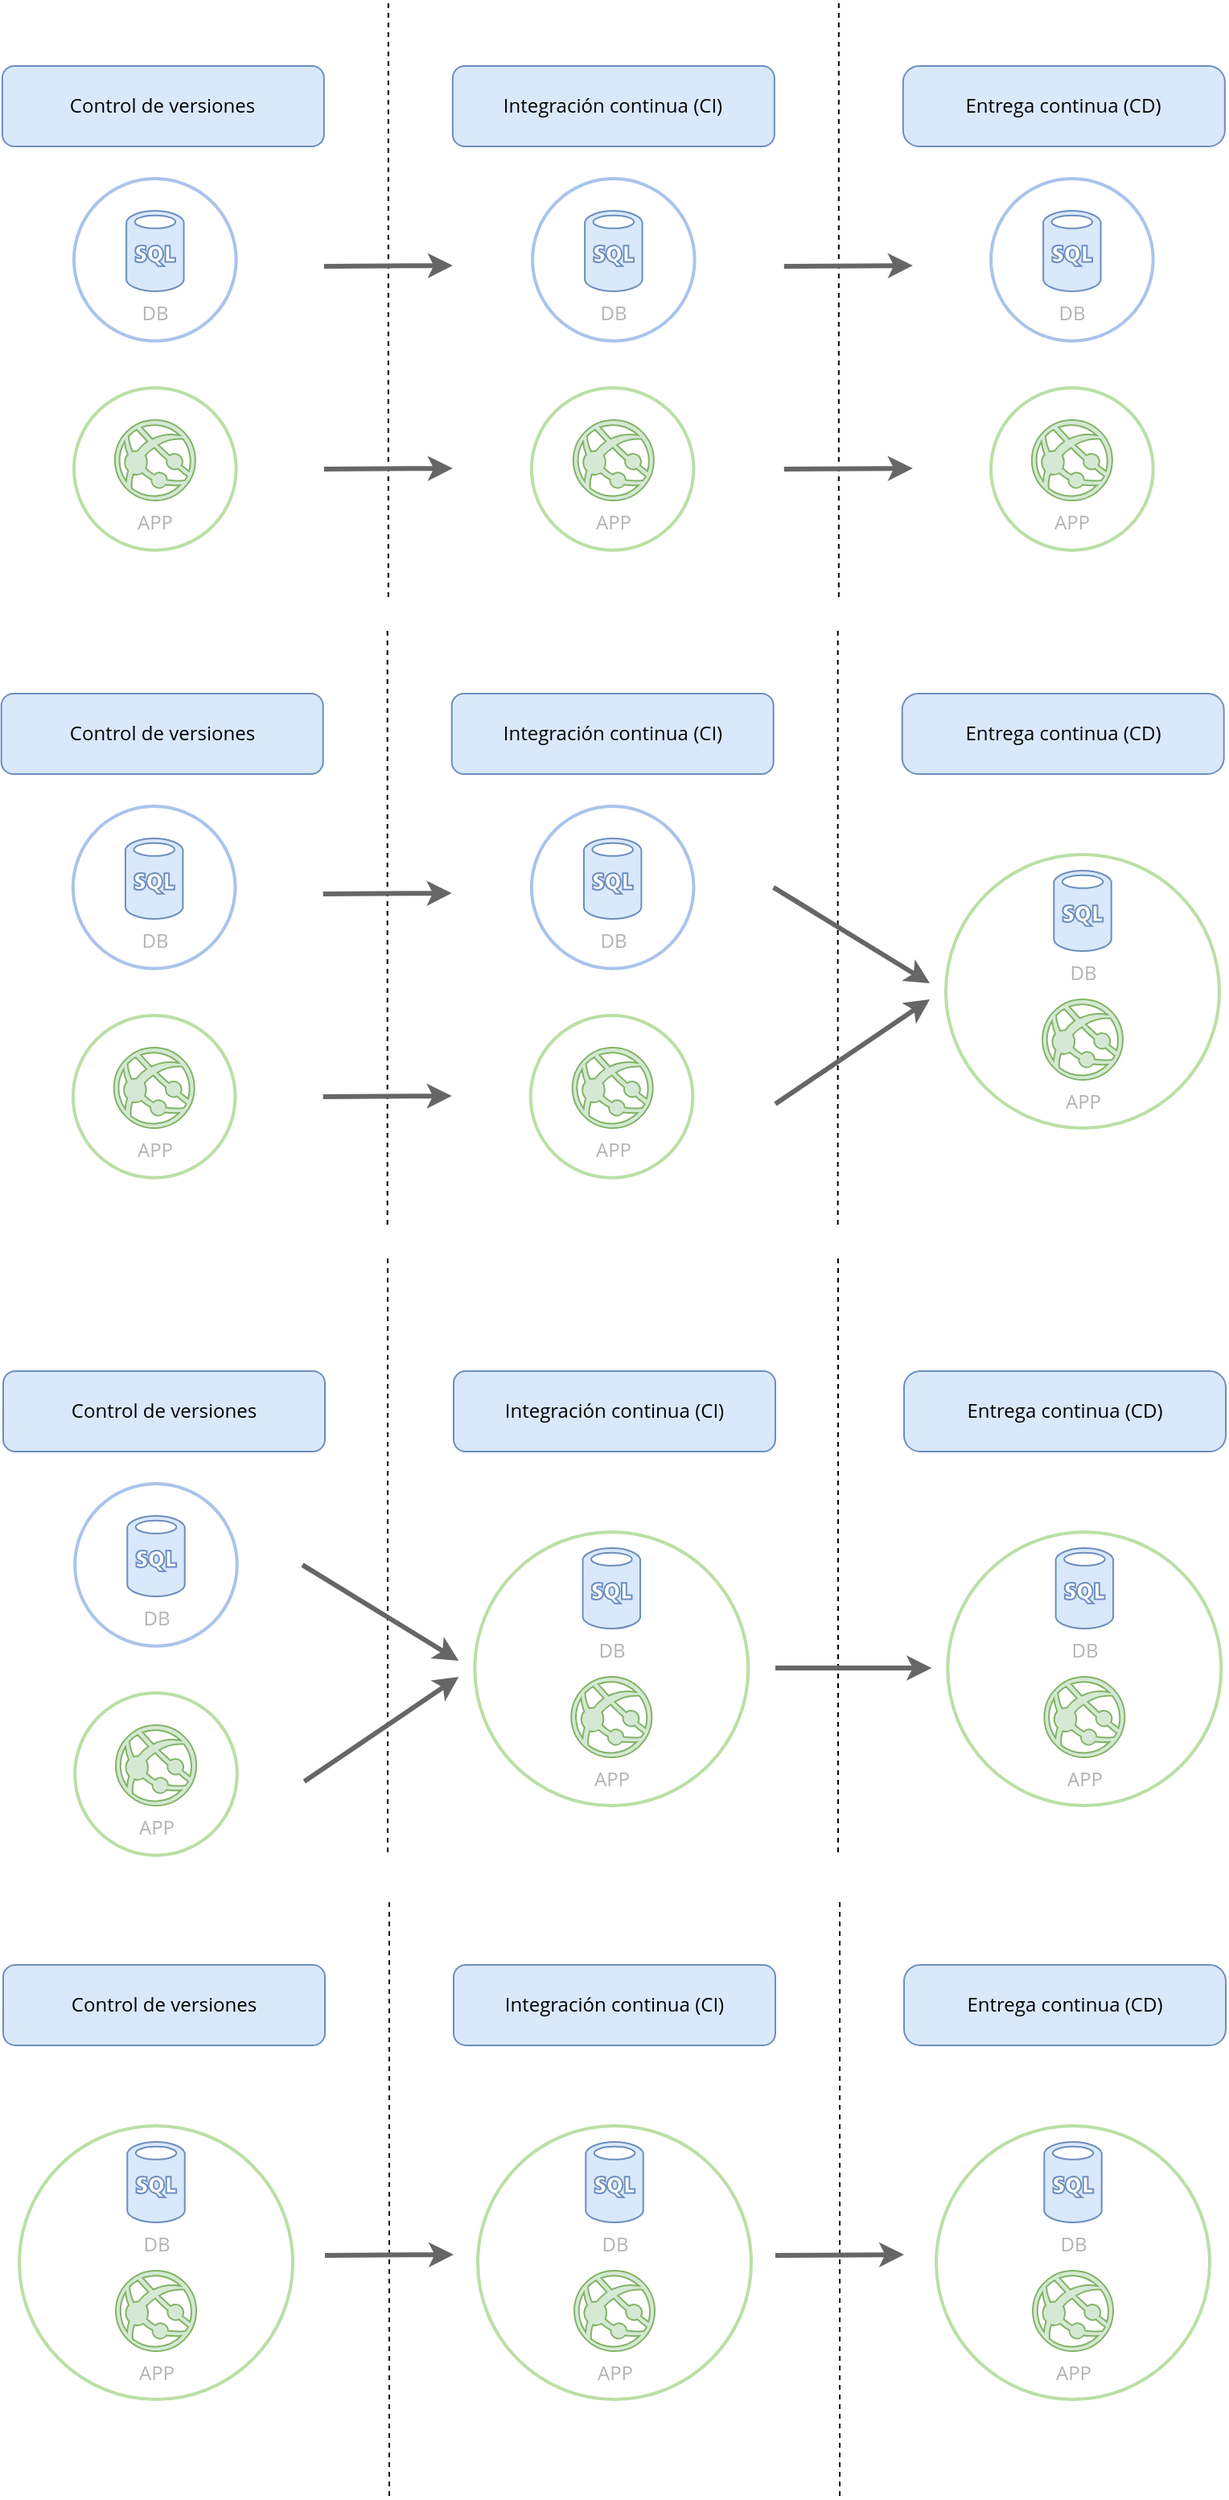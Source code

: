 <mxfile version="13.0.1" type="github">
  <diagram id="gpCpd4C2CqXltoKwv3tZ" name="Escenarios">
    <mxGraphModel dx="946" dy="574" grid="1" gridSize="10" guides="1" tooltips="1" connect="1" arrows="1" fold="1" page="1" pageScale="1" pageWidth="827" pageHeight="1169" math="0" shadow="0" extFonts="Monaco^https://fonts.googleapis.com/css?family=Monaco|Open Sans^https://fonts.googleapis.com/css?family=Open+Sans">
      <root>
        <mxCell id="0" />
        <mxCell id="1" parent="0" />
        <mxCell id="Q8Wm_trZoOTeBr5sEfMa-1" value="Control de versiones" style="rounded=1;whiteSpace=wrap;html=1;fillColor=#dae8fc;strokeColor=#6c8ebf;fontFamily=Open Sans;FType=g;" parent="1" vertex="1">
          <mxGeometry x="32.84" y="440" width="200" height="50" as="geometry" />
        </mxCell>
        <mxCell id="Q8Wm_trZoOTeBr5sEfMa-2" value="Integración continua (CI)" style="rounded=1;whiteSpace=wrap;html=1;fillColor=#dae8fc;strokeColor=#6c8ebf;fontFamily=Open Sans;FType=g;" parent="1" vertex="1">
          <mxGeometry x="312.84" y="440" width="200" height="50" as="geometry" />
        </mxCell>
        <mxCell id="Q8Wm_trZoOTeBr5sEfMa-3" value="Entrega continua (CD)" style="rounded=1;whiteSpace=wrap;html=1;fillColor=#dae8fc;strokeColor=#6c8ebf;arcSize=20;fontFamily=Open Sans;FType=g;" parent="1" vertex="1">
          <mxGeometry x="592.84" y="440" width="200" height="50" as="geometry" />
        </mxCell>
        <mxCell id="Q8Wm_trZoOTeBr5sEfMa-4" value="" style="endArrow=none;dashed=1;html=1;fontFamily=Open Sans;FType=g;" parent="1" edge="1">
          <mxGeometry width="50" height="50" relative="1" as="geometry">
            <mxPoint x="272.84" y="770" as="sourcePoint" />
            <mxPoint x="272.84" y="400" as="targetPoint" />
          </mxGeometry>
        </mxCell>
        <mxCell id="Q8Wm_trZoOTeBr5sEfMa-5" value="" style="endArrow=none;dashed=1;html=1;fontFamily=Open Sans;FType=g;" parent="1" edge="1">
          <mxGeometry width="50" height="50" relative="1" as="geometry">
            <mxPoint x="552.84" y="770" as="sourcePoint" />
            <mxPoint x="552.84" y="400" as="targetPoint" />
          </mxGeometry>
        </mxCell>
        <mxCell id="Q8Wm_trZoOTeBr5sEfMa-6" value="" style="endArrow=classic;html=1;fontColor=#B3B3B3;fillColor=#f5f5f5;strokeColor=#666666;strokeWidth=3;fontFamily=Open Sans;FType=g;" parent="1" edge="1">
          <mxGeometry width="50" height="50" relative="1" as="geometry">
            <mxPoint x="232.84" y="564.5" as="sourcePoint" />
            <mxPoint x="312.84" y="564" as="targetPoint" />
          </mxGeometry>
        </mxCell>
        <mxCell id="Q8Wm_trZoOTeBr5sEfMa-7" value="" style="endArrow=classic;html=1;fontColor=#B3B3B3;fillColor=#f5f5f5;strokeColor=#666666;strokeWidth=3;fontFamily=Open Sans;FType=g;" parent="1" edge="1">
          <mxGeometry width="50" height="50" relative="1" as="geometry">
            <mxPoint x="512.84" y="560.42" as="sourcePoint" />
            <mxPoint x="610" y="620" as="targetPoint" />
          </mxGeometry>
        </mxCell>
        <mxCell id="Q8Wm_trZoOTeBr5sEfMa-8" value="DB" style="verticalLabelPosition=bottom;html=1;verticalAlign=top;align=center;strokeColor=#6c8ebf;fillColor=#dae8fc;shape=mxgraph.azure.sql_database;fontColor=#B3B3B3;fontFamily=Open Sans;FType=g;" parent="1" vertex="1">
          <mxGeometry x="109.98" y="530" width="35.71" height="50" as="geometry" />
        </mxCell>
        <mxCell id="Q8Wm_trZoOTeBr5sEfMa-9" value="APP" style="verticalLabelPosition=bottom;html=1;verticalAlign=top;align=center;strokeColor=#82b366;fillColor=#d5e8d4;shape=mxgraph.azure.azure_website;pointerEvents=1;fontColor=#B3B3B3;fontFamily=Open Sans;FType=g;" parent="1" vertex="1">
          <mxGeometry x="102.84" y="660" width="50" height="50" as="geometry" />
        </mxCell>
        <mxCell id="hevtfb3yxUW6k2UNjcC5-3" value="DB" style="verticalLabelPosition=bottom;html=1;verticalAlign=top;align=center;strokeColor=#6c8ebf;fillColor=#dae8fc;shape=mxgraph.azure.sql_database;fontColor=#B3B3B3;fontFamily=Open Sans;FType=g;" parent="1" vertex="1">
          <mxGeometry x="394.98" y="530" width="35.71" height="50" as="geometry" />
        </mxCell>
        <mxCell id="hevtfb3yxUW6k2UNjcC5-4" value="APP" style="verticalLabelPosition=bottom;html=1;verticalAlign=top;align=center;strokeColor=#82b366;fillColor=#d5e8d4;shape=mxgraph.azure.azure_website;pointerEvents=1;fontColor=#B3B3B3;fontFamily=Open Sans;FType=g;" parent="1" vertex="1">
          <mxGeometry x="387.84" y="660" width="50" height="50" as="geometry" />
        </mxCell>
        <mxCell id="hevtfb3yxUW6k2UNjcC5-7" value="" style="endArrow=classic;html=1;fontColor=#B3B3B3;fillColor=#f5f5f5;strokeColor=#666666;strokeWidth=3;fontFamily=Open Sans;FType=g;" parent="1" edge="1">
          <mxGeometry width="50" height="50" relative="1" as="geometry">
            <mxPoint x="232.84" y="690.5" as="sourcePoint" />
            <mxPoint x="312.84" y="690" as="targetPoint" />
          </mxGeometry>
        </mxCell>
        <mxCell id="hevtfb3yxUW6k2UNjcC5-8" value="" style="endArrow=classic;html=1;fontColor=#B3B3B3;fillColor=#f5f5f5;strokeColor=#666666;strokeWidth=3;fontFamily=Open Sans;FType=g;" parent="1" edge="1">
          <mxGeometry width="50" height="50" relative="1" as="geometry">
            <mxPoint x="514" y="695" as="sourcePoint" />
            <mxPoint x="610" y="630" as="targetPoint" />
          </mxGeometry>
        </mxCell>
        <mxCell id="hevtfb3yxUW6k2UNjcC5-13" value="" style="group;fontColor=#B3B3B3;fontFamily=Open Sans;FType=g;" parent="1" vertex="1" connectable="0">
          <mxGeometry x="77.41" y="640" width="100.84" height="110" as="geometry" />
        </mxCell>
        <mxCell id="hevtfb3yxUW6k2UNjcC5-14" value="" style="ellipse;whiteSpace=wrap;html=1;aspect=fixed;fillColor=none;strokeColor=#B9E0A5;strokeWidth=2;fontFamily=Open Sans;FType=g;" parent="hevtfb3yxUW6k2UNjcC5-13" vertex="1">
          <mxGeometry width="100.833" height="100.833" as="geometry" />
        </mxCell>
        <mxCell id="hevtfb3yxUW6k2UNjcC5-21" value="" style="group;fontColor=#B3B3B3;fontFamily=Open Sans;FType=g;" parent="1" vertex="1" connectable="0">
          <mxGeometry x="361.84" y="640" width="100.84" height="110" as="geometry" />
        </mxCell>
        <mxCell id="hevtfb3yxUW6k2UNjcC5-22" value="" style="ellipse;whiteSpace=wrap;html=1;aspect=fixed;fillColor=none;strokeColor=#B9E0A5;strokeWidth=2;fontFamily=Open Sans;FType=g;" parent="hevtfb3yxUW6k2UNjcC5-21" vertex="1">
          <mxGeometry width="100.833" height="100.833" as="geometry" />
        </mxCell>
        <mxCell id="hevtfb3yxUW6k2UNjcC5-25" value="" style="group;fontColor=#B3B3B3;fontFamily=Open Sans;FType=g;" parent="1" vertex="1" connectable="0">
          <mxGeometry x="77.4" y="510" width="100.84" height="110" as="geometry" />
        </mxCell>
        <mxCell id="hevtfb3yxUW6k2UNjcC5-26" value="" style="ellipse;whiteSpace=wrap;html=1;aspect=fixed;fillColor=none;strokeColor=#A9C4EB;strokeWidth=2;fontFamily=Open Sans;FType=g;" parent="hevtfb3yxUW6k2UNjcC5-25" vertex="1">
          <mxGeometry width="100.833" height="100.833" as="geometry" />
        </mxCell>
        <mxCell id="hevtfb3yxUW6k2UNjcC5-27" value="" style="ellipse;whiteSpace=wrap;html=1;aspect=fixed;fillColor=none;strokeColor=#A9C4EB;strokeWidth=2;fontFamily=Open Sans;FType=g;" parent="1" vertex="1">
          <mxGeometry x="362.42" y="510" width="100.833" height="100.833" as="geometry" />
        </mxCell>
        <mxCell id="pNMtXCgzxsCSnRQOP8oh-1" value="Control de versiones" style="rounded=1;whiteSpace=wrap;html=1;fillColor=#dae8fc;strokeColor=#6c8ebf;fontFamily=Open Sans;FType=g;" vertex="1" parent="1">
          <mxGeometry x="33.42" y="50" width="200" height="50" as="geometry" />
        </mxCell>
        <mxCell id="pNMtXCgzxsCSnRQOP8oh-2" value="Integración continua (CI)" style="rounded=1;whiteSpace=wrap;html=1;fillColor=#dae8fc;strokeColor=#6c8ebf;fontFamily=Open Sans;FType=g;" vertex="1" parent="1">
          <mxGeometry x="313.42" y="50" width="200" height="50" as="geometry" />
        </mxCell>
        <mxCell id="pNMtXCgzxsCSnRQOP8oh-3" value="Entrega continua (CD)" style="rounded=1;whiteSpace=wrap;html=1;fillColor=#dae8fc;strokeColor=#6c8ebf;arcSize=20;fontFamily=Open Sans;FType=g;" vertex="1" parent="1">
          <mxGeometry x="593.42" y="50" width="200" height="50" as="geometry" />
        </mxCell>
        <mxCell id="pNMtXCgzxsCSnRQOP8oh-4" value="" style="endArrow=none;dashed=1;html=1;fontFamily=Open Sans;FType=g;" edge="1" parent="1">
          <mxGeometry width="50" height="50" relative="1" as="geometry">
            <mxPoint x="273.42" y="380" as="sourcePoint" />
            <mxPoint x="273.42" y="10" as="targetPoint" />
          </mxGeometry>
        </mxCell>
        <mxCell id="pNMtXCgzxsCSnRQOP8oh-5" value="" style="endArrow=none;dashed=1;html=1;fontFamily=Open Sans;FType=g;" edge="1" parent="1">
          <mxGeometry width="50" height="50" relative="1" as="geometry">
            <mxPoint x="553.42" y="380" as="sourcePoint" />
            <mxPoint x="553.42" y="10" as="targetPoint" />
          </mxGeometry>
        </mxCell>
        <mxCell id="pNMtXCgzxsCSnRQOP8oh-6" value="" style="endArrow=classic;html=1;fontColor=#B3B3B3;fillColor=#f5f5f5;strokeColor=#666666;strokeWidth=3;fontFamily=Open Sans;FType=g;" edge="1" parent="1">
          <mxGeometry width="50" height="50" relative="1" as="geometry">
            <mxPoint x="233.42" y="174.5" as="sourcePoint" />
            <mxPoint x="313.42" y="174" as="targetPoint" />
          </mxGeometry>
        </mxCell>
        <mxCell id="pNMtXCgzxsCSnRQOP8oh-7" value="" style="endArrow=classic;html=1;fontColor=#B3B3B3;fillColor=#f5f5f5;strokeColor=#666666;strokeWidth=3;fontFamily=Open Sans;FType=g;" edge="1" parent="1">
          <mxGeometry width="50" height="50" relative="1" as="geometry">
            <mxPoint x="519.42" y="174.5" as="sourcePoint" />
            <mxPoint x="599.42" y="174" as="targetPoint" />
          </mxGeometry>
        </mxCell>
        <mxCell id="pNMtXCgzxsCSnRQOP8oh-8" value="DB" style="verticalLabelPosition=bottom;html=1;verticalAlign=top;align=center;strokeColor=#6c8ebf;fillColor=#dae8fc;shape=mxgraph.azure.sql_database;fontColor=#B3B3B3;fontFamily=Open Sans;FType=g;" vertex="1" parent="1">
          <mxGeometry x="110.56" y="140" width="35.71" height="50" as="geometry" />
        </mxCell>
        <mxCell id="pNMtXCgzxsCSnRQOP8oh-9" value="APP" style="verticalLabelPosition=bottom;html=1;verticalAlign=top;align=center;strokeColor=#82b366;fillColor=#d5e8d4;shape=mxgraph.azure.azure_website;pointerEvents=1;fontColor=#B3B3B3;fontFamily=Open Sans;FType=g;" vertex="1" parent="1">
          <mxGeometry x="103.42" y="270" width="50" height="50" as="geometry" />
        </mxCell>
        <mxCell id="pNMtXCgzxsCSnRQOP8oh-10" value="DB" style="verticalLabelPosition=bottom;html=1;verticalAlign=top;align=center;strokeColor=#6c8ebf;fillColor=#dae8fc;shape=mxgraph.azure.sql_database;fontColor=#B3B3B3;fontFamily=Open Sans;FType=g;" vertex="1" parent="1">
          <mxGeometry x="395.56" y="140" width="35.71" height="50" as="geometry" />
        </mxCell>
        <mxCell id="pNMtXCgzxsCSnRQOP8oh-11" value="APP" style="verticalLabelPosition=bottom;html=1;verticalAlign=top;align=center;strokeColor=#82b366;fillColor=#d5e8d4;shape=mxgraph.azure.azure_website;pointerEvents=1;fontColor=#B3B3B3;fontFamily=Open Sans;FType=g;" vertex="1" parent="1">
          <mxGeometry x="388.42" y="270" width="50" height="50" as="geometry" />
        </mxCell>
        <mxCell id="pNMtXCgzxsCSnRQOP8oh-12" value="DB" style="verticalLabelPosition=bottom;html=1;verticalAlign=top;align=center;strokeColor=#6c8ebf;fillColor=#dae8fc;shape=mxgraph.azure.sql_database;fontColor=#B3B3B3;fontFamily=Open Sans;FType=g;" vertex="1" parent="1">
          <mxGeometry x="680.56" y="140" width="35.71" height="50" as="geometry" />
        </mxCell>
        <mxCell id="pNMtXCgzxsCSnRQOP8oh-13" value="APP" style="verticalLabelPosition=bottom;html=1;verticalAlign=top;align=center;strokeColor=#82b366;fillColor=#d5e8d4;shape=mxgraph.azure.azure_website;pointerEvents=1;fontColor=#B3B3B3;fontFamily=Open Sans;FType=g;" vertex="1" parent="1">
          <mxGeometry x="673.42" y="270" width="50" height="50" as="geometry" />
        </mxCell>
        <mxCell id="pNMtXCgzxsCSnRQOP8oh-14" value="" style="endArrow=classic;html=1;fontColor=#B3B3B3;fillColor=#f5f5f5;strokeColor=#666666;strokeWidth=3;fontFamily=Open Sans;FType=g;" edge="1" parent="1">
          <mxGeometry width="50" height="50" relative="1" as="geometry">
            <mxPoint x="233.42" y="300.5" as="sourcePoint" />
            <mxPoint x="313.42" y="300" as="targetPoint" />
          </mxGeometry>
        </mxCell>
        <mxCell id="pNMtXCgzxsCSnRQOP8oh-15" value="" style="endArrow=classic;html=1;fontColor=#B3B3B3;fillColor=#f5f5f5;strokeColor=#666666;strokeWidth=3;fontFamily=Open Sans;FType=g;" edge="1" parent="1">
          <mxGeometry width="50" height="50" relative="1" as="geometry">
            <mxPoint x="519.42" y="300.5" as="sourcePoint" />
            <mxPoint x="599.42" y="300" as="targetPoint" />
          </mxGeometry>
        </mxCell>
        <mxCell id="pNMtXCgzxsCSnRQOP8oh-16" value="" style="group;fontColor=#B3B3B3;fontFamily=Open Sans;FType=g;" vertex="1" connectable="0" parent="1">
          <mxGeometry x="77.99" y="250" width="100.84" height="110" as="geometry" />
        </mxCell>
        <mxCell id="pNMtXCgzxsCSnRQOP8oh-17" value="" style="ellipse;whiteSpace=wrap;html=1;aspect=fixed;fillColor=none;strokeColor=#B9E0A5;strokeWidth=2;fontFamily=Open Sans;FType=g;" vertex="1" parent="pNMtXCgzxsCSnRQOP8oh-16">
          <mxGeometry width="100.833" height="100.833" as="geometry" />
        </mxCell>
        <mxCell id="pNMtXCgzxsCSnRQOP8oh-18" value="" style="group;fontColor=#B3B3B3;fontFamily=Open Sans;FType=g;" vertex="1" connectable="0" parent="1">
          <mxGeometry x="362.42" y="250" width="100.84" height="110" as="geometry" />
        </mxCell>
        <mxCell id="pNMtXCgzxsCSnRQOP8oh-19" value="" style="ellipse;whiteSpace=wrap;html=1;aspect=fixed;fillColor=none;strokeColor=#B9E0A5;strokeWidth=2;fontFamily=Open Sans;FType=g;" vertex="1" parent="pNMtXCgzxsCSnRQOP8oh-18">
          <mxGeometry width="100.833" height="100.833" as="geometry" />
        </mxCell>
        <mxCell id="pNMtXCgzxsCSnRQOP8oh-20" value="" style="group;fontColor=#B3B3B3;fontFamily=Open Sans;FType=g;" vertex="1" connectable="0" parent="1">
          <mxGeometry x="648.01" y="250" width="100.84" height="110" as="geometry" />
        </mxCell>
        <mxCell id="pNMtXCgzxsCSnRQOP8oh-21" value="" style="ellipse;whiteSpace=wrap;html=1;aspect=fixed;fillColor=none;strokeColor=#B9E0A5;strokeWidth=2;fontFamily=Open Sans;FType=g;" vertex="1" parent="pNMtXCgzxsCSnRQOP8oh-20">
          <mxGeometry width="100.833" height="100.833" as="geometry" />
        </mxCell>
        <mxCell id="pNMtXCgzxsCSnRQOP8oh-22" value="" style="group;fontColor=#B3B3B3;fontFamily=Open Sans;FType=g;" vertex="1" connectable="0" parent="1">
          <mxGeometry x="77.98" y="120" width="100.84" height="110" as="geometry" />
        </mxCell>
        <mxCell id="pNMtXCgzxsCSnRQOP8oh-23" value="" style="ellipse;whiteSpace=wrap;html=1;aspect=fixed;fillColor=none;strokeColor=#A9C4EB;strokeWidth=2;fontFamily=Open Sans;FType=g;" vertex="1" parent="pNMtXCgzxsCSnRQOP8oh-22">
          <mxGeometry width="100.833" height="100.833" as="geometry" />
        </mxCell>
        <mxCell id="pNMtXCgzxsCSnRQOP8oh-24" value="" style="ellipse;whiteSpace=wrap;html=1;aspect=fixed;fillColor=none;strokeColor=#A9C4EB;strokeWidth=2;fontFamily=Open Sans;FType=g;" vertex="1" parent="1">
          <mxGeometry x="363" y="120" width="100.833" height="100.833" as="geometry" />
        </mxCell>
        <mxCell id="pNMtXCgzxsCSnRQOP8oh-25" value="" style="ellipse;whiteSpace=wrap;html=1;aspect=fixed;fillColor=none;strokeColor=#A9C4EB;strokeWidth=2;fontFamily=Open Sans;FType=g;" vertex="1" parent="1">
          <mxGeometry x="648.0" y="120" width="100.833" height="100.833" as="geometry" />
        </mxCell>
        <mxCell id="pNMtXCgzxsCSnRQOP8oh-26" value="" style="group;fontColor=#B3B3B3;fontFamily=Open Sans;" vertex="1" connectable="0" parent="1">
          <mxGeometry x="620" y="540" width="170" height="170" as="geometry" />
        </mxCell>
        <mxCell id="pNMtXCgzxsCSnRQOP8oh-27" value="" style="ellipse;whiteSpace=wrap;html=1;aspect=fixed;fillColor=none;strokeColor=#B9E0A5;strokeWidth=2;fontFamily=Open Sans;" vertex="1" parent="pNMtXCgzxsCSnRQOP8oh-26">
          <mxGeometry width="170" height="170" as="geometry" />
        </mxCell>
        <mxCell id="pNMtXCgzxsCSnRQOP8oh-28" value="DB" style="verticalLabelPosition=bottom;html=1;verticalAlign=top;align=center;strokeColor=#6c8ebf;fillColor=#dae8fc;shape=mxgraph.azure.sql_database;fontColor=#B3B3B3;fontFamily=Open Sans;" vertex="1" parent="pNMtXCgzxsCSnRQOP8oh-26">
          <mxGeometry x="67.15" y="10" width="35.71" height="50" as="geometry" />
        </mxCell>
        <mxCell id="pNMtXCgzxsCSnRQOP8oh-29" value="APP" style="verticalLabelPosition=bottom;html=1;verticalAlign=top;align=center;strokeColor=#82b366;fillColor=#d5e8d4;shape=mxgraph.azure.azure_website;pointerEvents=1;fontColor=#B3B3B3;fontFamily=Open Sans;" vertex="1" parent="pNMtXCgzxsCSnRQOP8oh-26">
          <mxGeometry x="60.01" y="90" width="50" height="50" as="geometry" />
        </mxCell>
        <mxCell id="eCs2_LsnMXVQsbCngzL3-1" value="Control de versiones" style="rounded=1;whiteSpace=wrap;html=1;fillColor=#dae8fc;strokeColor=#6c8ebf;fontFamily=Open Sans;FType=g;" vertex="1" parent="1">
          <mxGeometry x="34" y="861" width="200" height="50" as="geometry" />
        </mxCell>
        <mxCell id="eCs2_LsnMXVQsbCngzL3-2" value="Integración continua (CI)" style="rounded=1;whiteSpace=wrap;html=1;fillColor=#dae8fc;strokeColor=#6c8ebf;fontFamily=Open Sans;FType=g;" vertex="1" parent="1">
          <mxGeometry x="314" y="861" width="200" height="50" as="geometry" />
        </mxCell>
        <mxCell id="eCs2_LsnMXVQsbCngzL3-3" value="Entrega continua (CD)" style="rounded=1;whiteSpace=wrap;html=1;fillColor=#dae8fc;strokeColor=#6c8ebf;arcSize=20;fontFamily=Open Sans;FType=g;" vertex="1" parent="1">
          <mxGeometry x="594" y="861" width="200" height="50" as="geometry" />
        </mxCell>
        <mxCell id="eCs2_LsnMXVQsbCngzL3-4" value="" style="endArrow=none;dashed=1;html=1;fontFamily=Open Sans;FType=g;" edge="1" parent="1">
          <mxGeometry width="50" height="50" relative="1" as="geometry">
            <mxPoint x="272.99" y="1160" as="sourcePoint" />
            <mxPoint x="272.99" y="790" as="targetPoint" />
          </mxGeometry>
        </mxCell>
        <mxCell id="eCs2_LsnMXVQsbCngzL3-5" value="" style="endArrow=none;dashed=1;html=1;fontFamily=Open Sans;FType=g;" edge="1" parent="1">
          <mxGeometry width="50" height="50" relative="1" as="geometry">
            <mxPoint x="552.99" y="1160" as="sourcePoint" />
            <mxPoint x="552.99" y="790" as="targetPoint" />
          </mxGeometry>
        </mxCell>
        <mxCell id="eCs2_LsnMXVQsbCngzL3-7" value="" style="endArrow=classic;html=1;fontColor=#B3B3B3;fillColor=#f5f5f5;strokeColor=#666666;strokeWidth=3;fontFamily=Open Sans;FType=g;" edge="1" parent="1">
          <mxGeometry width="50" height="50" relative="1" as="geometry">
            <mxPoint x="513.99" y="1045.5" as="sourcePoint" />
            <mxPoint x="611.16" y="1045.5" as="targetPoint" />
          </mxGeometry>
        </mxCell>
        <mxCell id="eCs2_LsnMXVQsbCngzL3-8" value="DB" style="verticalLabelPosition=bottom;html=1;verticalAlign=top;align=center;strokeColor=#6c8ebf;fillColor=#dae8fc;shape=mxgraph.azure.sql_database;fontColor=#B3B3B3;fontFamily=Open Sans;FType=g;" vertex="1" parent="1">
          <mxGeometry x="111.14" y="951" width="35.71" height="50" as="geometry" />
        </mxCell>
        <mxCell id="eCs2_LsnMXVQsbCngzL3-9" value="APP" style="verticalLabelPosition=bottom;html=1;verticalAlign=top;align=center;strokeColor=#82b366;fillColor=#d5e8d4;shape=mxgraph.azure.azure_website;pointerEvents=1;fontColor=#B3B3B3;fontFamily=Open Sans;FType=g;" vertex="1" parent="1">
          <mxGeometry x="104" y="1081" width="50" height="50" as="geometry" />
        </mxCell>
        <mxCell id="eCs2_LsnMXVQsbCngzL3-14" value="" style="group;fontColor=#B3B3B3;fontFamily=Open Sans;FType=g;" vertex="1" connectable="0" parent="1">
          <mxGeometry x="78.58" y="1070" width="100.84" height="110" as="geometry" />
        </mxCell>
        <mxCell id="eCs2_LsnMXVQsbCngzL3-15" value="" style="ellipse;whiteSpace=wrap;html=1;aspect=fixed;fillColor=none;strokeColor=#B9E0A5;strokeWidth=2;fontFamily=Open Sans;FType=g;" vertex="1" parent="eCs2_LsnMXVQsbCngzL3-14">
          <mxGeometry x="-0.01" y="-9" width="100.833" height="100.833" as="geometry" />
        </mxCell>
        <mxCell id="eCs2_LsnMXVQsbCngzL3-18" value="" style="group;fontColor=#B3B3B3;fontFamily=Open Sans;FType=g;" vertex="1" connectable="0" parent="1">
          <mxGeometry x="78.56" y="931" width="100.84" height="110" as="geometry" />
        </mxCell>
        <mxCell id="eCs2_LsnMXVQsbCngzL3-19" value="" style="ellipse;whiteSpace=wrap;html=1;aspect=fixed;fillColor=none;strokeColor=#A9C4EB;strokeWidth=2;fontFamily=Open Sans;FType=g;" vertex="1" parent="eCs2_LsnMXVQsbCngzL3-18">
          <mxGeometry width="100.833" height="100.833" as="geometry" />
        </mxCell>
        <mxCell id="eCs2_LsnMXVQsbCngzL3-21" value="" style="group;fontColor=#B3B3B3;fontFamily=Open Sans;" vertex="1" connectable="0" parent="1">
          <mxGeometry x="621.16" y="961" width="170" height="170" as="geometry" />
        </mxCell>
        <mxCell id="eCs2_LsnMXVQsbCngzL3-22" value="" style="ellipse;whiteSpace=wrap;html=1;aspect=fixed;fillColor=none;strokeColor=#B9E0A5;strokeWidth=2;fontFamily=Open Sans;" vertex="1" parent="eCs2_LsnMXVQsbCngzL3-21">
          <mxGeometry width="170" height="170" as="geometry" />
        </mxCell>
        <mxCell id="eCs2_LsnMXVQsbCngzL3-23" value="DB" style="verticalLabelPosition=bottom;html=1;verticalAlign=top;align=center;strokeColor=#6c8ebf;fillColor=#dae8fc;shape=mxgraph.azure.sql_database;fontColor=#B3B3B3;fontFamily=Open Sans;" vertex="1" parent="eCs2_LsnMXVQsbCngzL3-21">
          <mxGeometry x="67.15" y="10" width="35.71" height="50" as="geometry" />
        </mxCell>
        <mxCell id="eCs2_LsnMXVQsbCngzL3-24" value="APP" style="verticalLabelPosition=bottom;html=1;verticalAlign=top;align=center;strokeColor=#82b366;fillColor=#d5e8d4;shape=mxgraph.azure.azure_website;pointerEvents=1;fontColor=#B3B3B3;fontFamily=Open Sans;" vertex="1" parent="eCs2_LsnMXVQsbCngzL3-21">
          <mxGeometry x="60.01" y="90" width="50" height="50" as="geometry" />
        </mxCell>
        <mxCell id="HgY2do-_IQkc6IWCCpCt-1" value="Control de versiones" style="rounded=1;whiteSpace=wrap;html=1;fillColor=#dae8fc;strokeColor=#6c8ebf;fontFamily=Open Sans;" vertex="1" parent="1">
          <mxGeometry x="34" y="1230" width="200" height="50" as="geometry" />
        </mxCell>
        <mxCell id="HgY2do-_IQkc6IWCCpCt-2" value="Integración continua (CI)" style="rounded=1;whiteSpace=wrap;html=1;fillColor=#dae8fc;strokeColor=#6c8ebf;fontFamily=Open Sans;" vertex="1" parent="1">
          <mxGeometry x="314" y="1230" width="200" height="50" as="geometry" />
        </mxCell>
        <mxCell id="HgY2do-_IQkc6IWCCpCt-3" value="Entrega continua (CD)" style="rounded=1;whiteSpace=wrap;html=1;fillColor=#dae8fc;strokeColor=#6c8ebf;arcSize=20;fontFamily=Open Sans;" vertex="1" parent="1">
          <mxGeometry x="594" y="1230" width="200" height="50" as="geometry" />
        </mxCell>
        <mxCell id="HgY2do-_IQkc6IWCCpCt-4" value="" style="group;fontColor=#B3B3B3;fontFamily=Open Sans;" vertex="1" connectable="0" parent="1">
          <mxGeometry x="44.0" y="1330" width="170" height="170" as="geometry" />
        </mxCell>
        <mxCell id="HgY2do-_IQkc6IWCCpCt-5" value="" style="ellipse;whiteSpace=wrap;html=1;aspect=fixed;fillColor=none;strokeColor=#B9E0A5;strokeWidth=2;fontFamily=Open Sans;" vertex="1" parent="HgY2do-_IQkc6IWCCpCt-4">
          <mxGeometry width="170" height="170" as="geometry" />
        </mxCell>
        <mxCell id="HgY2do-_IQkc6IWCCpCt-6" value="DB" style="verticalLabelPosition=bottom;html=1;verticalAlign=top;align=center;strokeColor=#6c8ebf;fillColor=#dae8fc;shape=mxgraph.azure.sql_database;fontColor=#B3B3B3;fontFamily=Open Sans;" vertex="1" parent="HgY2do-_IQkc6IWCCpCt-4">
          <mxGeometry x="67.15" y="10" width="35.71" height="50" as="geometry" />
        </mxCell>
        <mxCell id="HgY2do-_IQkc6IWCCpCt-7" value="APP" style="verticalLabelPosition=bottom;html=1;verticalAlign=top;align=center;strokeColor=#82b366;fillColor=#d5e8d4;shape=mxgraph.azure.azure_website;pointerEvents=1;fontColor=#B3B3B3;fontFamily=Open Sans;" vertex="1" parent="HgY2do-_IQkc6IWCCpCt-4">
          <mxGeometry x="60.01" y="90" width="50" height="50" as="geometry" />
        </mxCell>
        <mxCell id="HgY2do-_IQkc6IWCCpCt-8" value="" style="endArrow=none;dashed=1;html=1;fontFamily=Open Sans;" edge="1" parent="1">
          <mxGeometry width="50" height="50" relative="1" as="geometry">
            <mxPoint x="274" y="1560" as="sourcePoint" />
            <mxPoint x="274" y="1190" as="targetPoint" />
          </mxGeometry>
        </mxCell>
        <mxCell id="HgY2do-_IQkc6IWCCpCt-9" value="" style="endArrow=none;dashed=1;html=1;fontFamily=Open Sans;" edge="1" parent="1">
          <mxGeometry width="50" height="50" relative="1" as="geometry">
            <mxPoint x="554" y="1560" as="sourcePoint" />
            <mxPoint x="554" y="1190" as="targetPoint" />
          </mxGeometry>
        </mxCell>
        <mxCell id="HgY2do-_IQkc6IWCCpCt-10" value="" style="group;fontColor=#B3B3B3;fontFamily=Open Sans;" vertex="1" connectable="0" parent="1">
          <mxGeometry x="329" y="1330" width="170" height="170" as="geometry" />
        </mxCell>
        <mxCell id="HgY2do-_IQkc6IWCCpCt-11" value="" style="ellipse;whiteSpace=wrap;html=1;aspect=fixed;fillColor=none;strokeColor=#B9E0A5;strokeWidth=2;fontFamily=Open Sans;" vertex="1" parent="HgY2do-_IQkc6IWCCpCt-10">
          <mxGeometry width="170" height="170" as="geometry" />
        </mxCell>
        <mxCell id="HgY2do-_IQkc6IWCCpCt-12" value="DB" style="verticalLabelPosition=bottom;html=1;verticalAlign=top;align=center;strokeColor=#6c8ebf;fillColor=#dae8fc;shape=mxgraph.azure.sql_database;fontColor=#B3B3B3;fontFamily=Open Sans;" vertex="1" parent="HgY2do-_IQkc6IWCCpCt-10">
          <mxGeometry x="67.15" y="10" width="35.71" height="50" as="geometry" />
        </mxCell>
        <mxCell id="HgY2do-_IQkc6IWCCpCt-13" value="APP" style="verticalLabelPosition=bottom;html=1;verticalAlign=top;align=center;strokeColor=#82b366;fillColor=#d5e8d4;shape=mxgraph.azure.azure_website;pointerEvents=1;fontColor=#B3B3B3;fontFamily=Open Sans;" vertex="1" parent="HgY2do-_IQkc6IWCCpCt-10">
          <mxGeometry x="60.01" y="90" width="50" height="50" as="geometry" />
        </mxCell>
        <mxCell id="HgY2do-_IQkc6IWCCpCt-14" value="" style="group;fontColor=#B3B3B3;fontFamily=Open Sans;" vertex="1" connectable="0" parent="1">
          <mxGeometry x="614" y="1330" width="170" height="170" as="geometry" />
        </mxCell>
        <mxCell id="HgY2do-_IQkc6IWCCpCt-15" value="" style="ellipse;whiteSpace=wrap;html=1;aspect=fixed;fillColor=none;strokeColor=#B9E0A5;strokeWidth=2;fontFamily=Open Sans;" vertex="1" parent="HgY2do-_IQkc6IWCCpCt-14">
          <mxGeometry width="170" height="170" as="geometry" />
        </mxCell>
        <mxCell id="HgY2do-_IQkc6IWCCpCt-16" value="DB" style="verticalLabelPosition=bottom;html=1;verticalAlign=top;align=center;strokeColor=#6c8ebf;fillColor=#dae8fc;shape=mxgraph.azure.sql_database;fontColor=#B3B3B3;fontFamily=Open Sans;" vertex="1" parent="HgY2do-_IQkc6IWCCpCt-14">
          <mxGeometry x="67.15" y="10" width="35.71" height="50" as="geometry" />
        </mxCell>
        <mxCell id="HgY2do-_IQkc6IWCCpCt-17" value="APP" style="verticalLabelPosition=bottom;html=1;verticalAlign=top;align=center;strokeColor=#82b366;fillColor=#d5e8d4;shape=mxgraph.azure.azure_website;pointerEvents=1;fontColor=#B3B3B3;fontFamily=Open Sans;" vertex="1" parent="HgY2do-_IQkc6IWCCpCt-14">
          <mxGeometry x="60.01" y="90" width="50" height="50" as="geometry" />
        </mxCell>
        <mxCell id="HgY2do-_IQkc6IWCCpCt-18" value="" style="endArrow=classic;html=1;fontColor=#B3B3B3;fillColor=#f5f5f5;strokeColor=#666666;strokeWidth=3;fontFamily=Open Sans;" edge="1" parent="1">
          <mxGeometry width="50" height="50" relative="1" as="geometry">
            <mxPoint x="234" y="1410.5" as="sourcePoint" />
            <mxPoint x="314" y="1410" as="targetPoint" />
          </mxGeometry>
        </mxCell>
        <mxCell id="HgY2do-_IQkc6IWCCpCt-19" value="" style="endArrow=classic;html=1;fontColor=#B3B3B3;fillColor=#f5f5f5;strokeColor=#666666;strokeWidth=3;fontFamily=Open Sans;" edge="1" parent="1">
          <mxGeometry width="50" height="50" relative="1" as="geometry">
            <mxPoint x="514" y="1410.5" as="sourcePoint" />
            <mxPoint x="594" y="1410" as="targetPoint" />
          </mxGeometry>
        </mxCell>
        <mxCell id="HgY2do-_IQkc6IWCCpCt-20" value="" style="endArrow=classic;html=1;fontColor=#B3B3B3;fillColor=#f5f5f5;strokeColor=#666666;strokeWidth=3;fontFamily=Open Sans;FType=g;" edge="1" parent="1">
          <mxGeometry width="50" height="50" relative="1" as="geometry">
            <mxPoint x="219.99" y="981.42" as="sourcePoint" />
            <mxPoint x="317.15" y="1041" as="targetPoint" />
          </mxGeometry>
        </mxCell>
        <mxCell id="HgY2do-_IQkc6IWCCpCt-21" value="" style="endArrow=classic;html=1;fontColor=#B3B3B3;fillColor=#f5f5f5;strokeColor=#666666;strokeWidth=3;fontFamily=Open Sans;FType=g;" edge="1" parent="1">
          <mxGeometry width="50" height="50" relative="1" as="geometry">
            <mxPoint x="221.15" y="1116" as="sourcePoint" />
            <mxPoint x="317.15" y="1051" as="targetPoint" />
          </mxGeometry>
        </mxCell>
        <mxCell id="HgY2do-_IQkc6IWCCpCt-22" value="" style="group;fontColor=#B3B3B3;fontFamily=Open Sans;" vertex="1" connectable="0" parent="1">
          <mxGeometry x="327.15" y="961" width="170" height="170" as="geometry" />
        </mxCell>
        <mxCell id="HgY2do-_IQkc6IWCCpCt-23" value="" style="ellipse;whiteSpace=wrap;html=1;aspect=fixed;fillColor=none;strokeColor=#B9E0A5;strokeWidth=2;fontFamily=Open Sans;" vertex="1" parent="HgY2do-_IQkc6IWCCpCt-22">
          <mxGeometry width="170" height="170" as="geometry" />
        </mxCell>
        <mxCell id="HgY2do-_IQkc6IWCCpCt-24" value="DB" style="verticalLabelPosition=bottom;html=1;verticalAlign=top;align=center;strokeColor=#6c8ebf;fillColor=#dae8fc;shape=mxgraph.azure.sql_database;fontColor=#B3B3B3;fontFamily=Open Sans;" vertex="1" parent="HgY2do-_IQkc6IWCCpCt-22">
          <mxGeometry x="67.15" y="10" width="35.71" height="50" as="geometry" />
        </mxCell>
        <mxCell id="HgY2do-_IQkc6IWCCpCt-25" value="APP" style="verticalLabelPosition=bottom;html=1;verticalAlign=top;align=center;strokeColor=#82b366;fillColor=#d5e8d4;shape=mxgraph.azure.azure_website;pointerEvents=1;fontColor=#B3B3B3;fontFamily=Open Sans;" vertex="1" parent="HgY2do-_IQkc6IWCCpCt-22">
          <mxGeometry x="60.01" y="90" width="50" height="50" as="geometry" />
        </mxCell>
      </root>
    </mxGraphModel>
  </diagram>
</mxfile>
